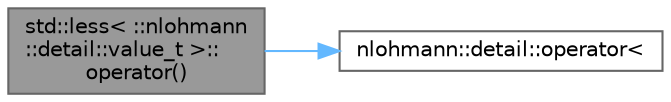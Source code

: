 digraph "std::less&lt; ::nlohmann::detail::value_t &gt;::operator()"
{
 // LATEX_PDF_SIZE
  bgcolor="transparent";
  edge [fontname=Helvetica,fontsize=10,labelfontname=Helvetica,labelfontsize=10];
  node [fontname=Helvetica,fontsize=10,shape=box,height=0.2,width=0.4];
  rankdir="LR";
  Node1 [id="Node000001",label="std::less\< ::nlohmann\l::detail::value_t \>::\loperator()",height=0.2,width=0.4,color="gray40", fillcolor="grey60", style="filled", fontcolor="black",tooltip="compare two value_t enum values"];
  Node1 -> Node2 [id="edge3_Node000001_Node000002",color="steelblue1",style="solid",tooltip=" "];
  Node2 [id="Node000002",label="nlohmann::detail::operator\<",height=0.2,width=0.4,color="grey40", fillcolor="white", style="filled",URL="$namespacenlohmann_1_1detail.html#a09169efff3bd1771fff29bd92cea19e0",tooltip="comparison operator for JSON types"];
}

